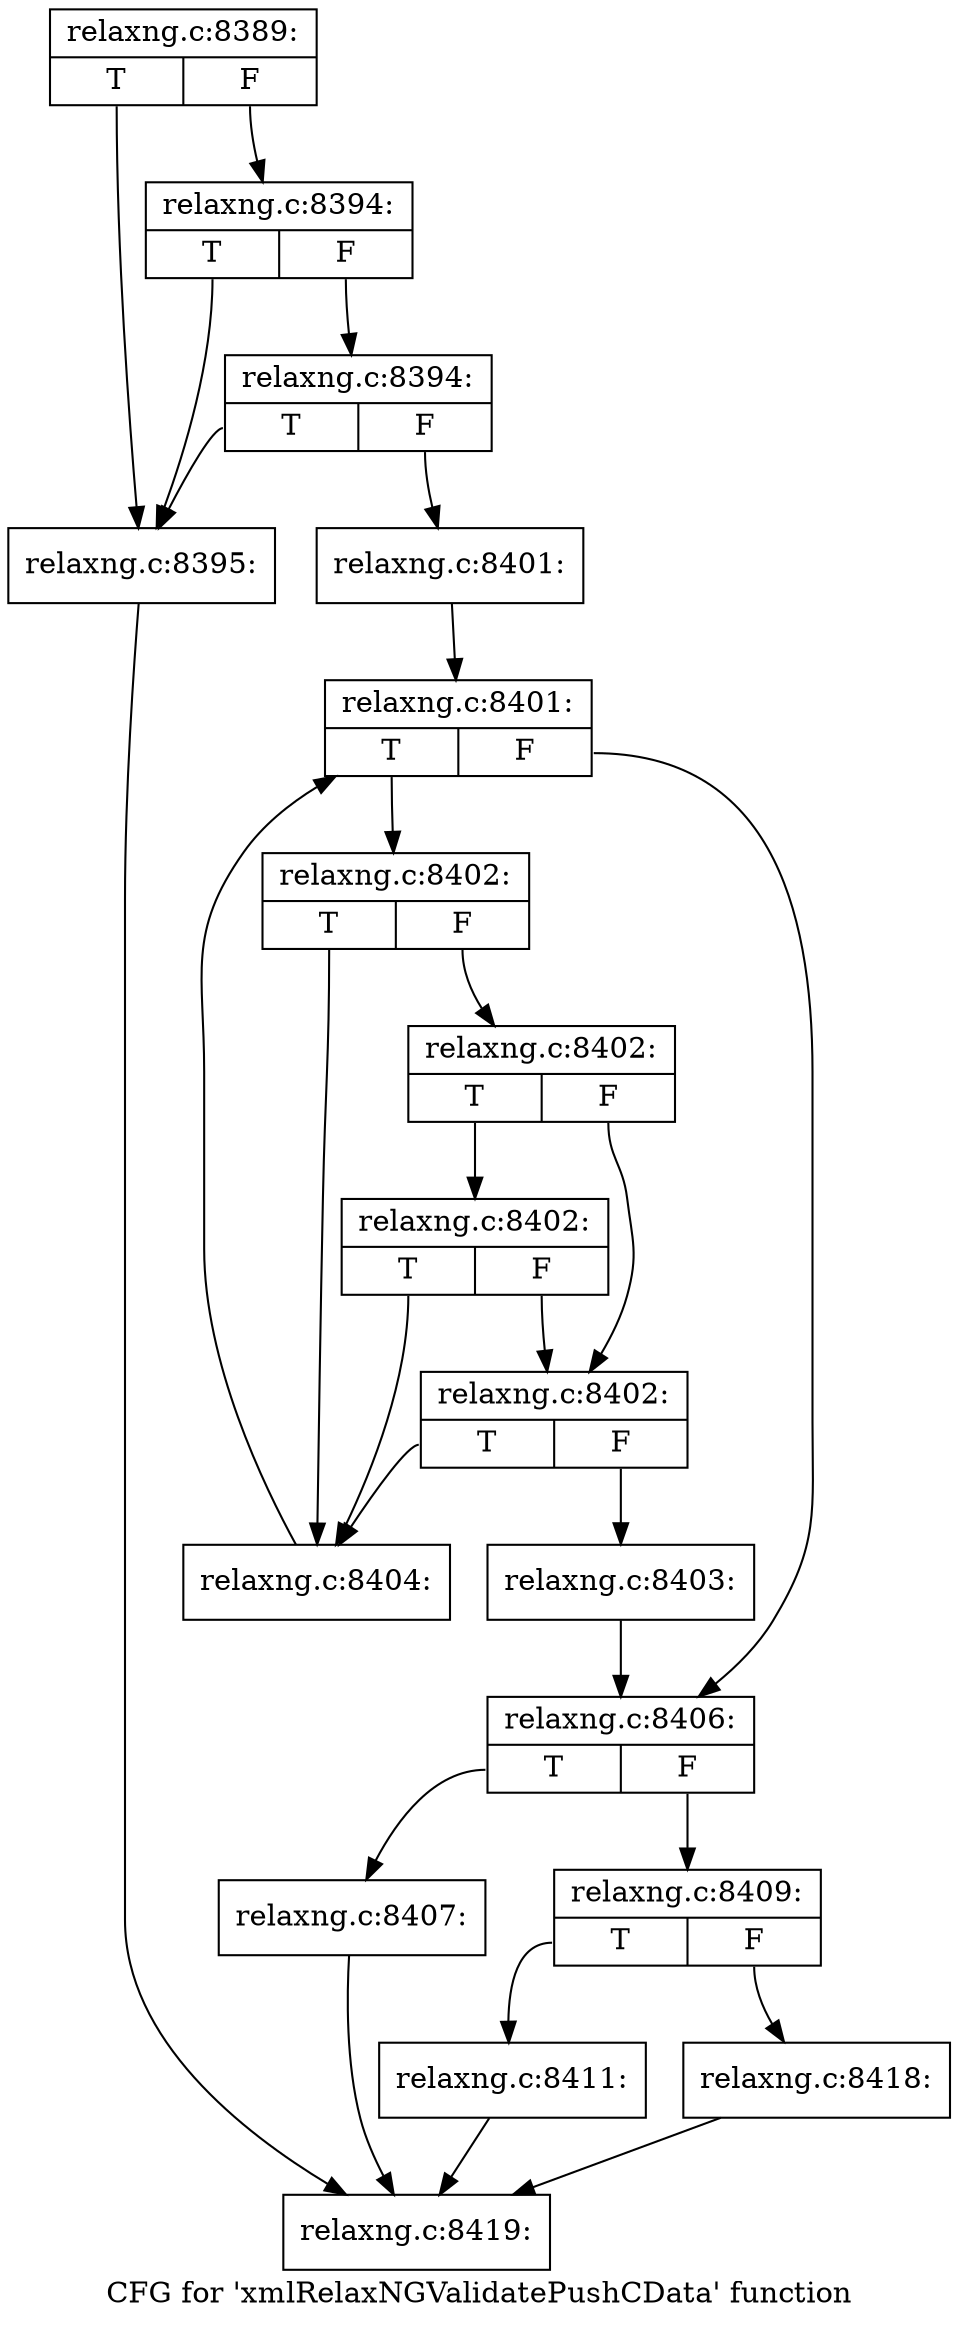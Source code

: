 digraph "CFG for 'xmlRelaxNGValidatePushCData' function" {
	label="CFG for 'xmlRelaxNGValidatePushCData' function";

	Node0x555e9c1b4780 [shape=record,label="{relaxng.c:8389:|{<s0>T|<s1>F}}"];
	Node0x555e9c1b4780:s0 -> Node0x555e9c1bf380;
	Node0x555e9c1b4780:s1 -> Node0x555e9c1bf4a0;
	Node0x555e9c1bf4a0 [shape=record,label="{relaxng.c:8394:|{<s0>T|<s1>F}}"];
	Node0x555e9c1bf4a0:s0 -> Node0x555e9c1bf380;
	Node0x555e9c1bf4a0:s1 -> Node0x555e9c1bf420;
	Node0x555e9c1bf420 [shape=record,label="{relaxng.c:8394:|{<s0>T|<s1>F}}"];
	Node0x555e9c1bf420:s0 -> Node0x555e9c1bf380;
	Node0x555e9c1bf420:s1 -> Node0x555e9c1bf3d0;
	Node0x555e9c1bf380 [shape=record,label="{relaxng.c:8395:}"];
	Node0x555e9c1bf380 -> Node0x555e9c1b74b0;
	Node0x555e9c1bf3d0 [shape=record,label="{relaxng.c:8401:}"];
	Node0x555e9c1bf3d0 -> Node0x555e9c1bfdc0;
	Node0x555e9c1bfdc0 [shape=record,label="{relaxng.c:8401:|{<s0>T|<s1>F}}"];
	Node0x555e9c1bfdc0:s0 -> Node0x555e9c1c0e00;
	Node0x555e9c1bfdc0:s1 -> Node0x555e9c1bffa0;
	Node0x555e9c1c0e00 [shape=record,label="{relaxng.c:8402:|{<s0>T|<s1>F}}"];
	Node0x555e9c1c0e00:s0 -> Node0x555e9c1c1040;
	Node0x555e9c1c0e00:s1 -> Node0x555e9c1c1110;
	Node0x555e9c1c1110 [shape=record,label="{relaxng.c:8402:|{<s0>T|<s1>F}}"];
	Node0x555e9c1c1110:s0 -> Node0x555e9c1c1310;
	Node0x555e9c1c1110:s1 -> Node0x555e9c1c1090;
	Node0x555e9c1c1310 [shape=record,label="{relaxng.c:8402:|{<s0>T|<s1>F}}"];
	Node0x555e9c1c1310:s0 -> Node0x555e9c1c1040;
	Node0x555e9c1c1310:s1 -> Node0x555e9c1c1090;
	Node0x555e9c1c1090 [shape=record,label="{relaxng.c:8402:|{<s0>T|<s1>F}}"];
	Node0x555e9c1c1090:s0 -> Node0x555e9c1c1040;
	Node0x555e9c1c1090:s1 -> Node0x555e9c1c0ff0;
	Node0x555e9c1c0ff0 [shape=record,label="{relaxng.c:8403:}"];
	Node0x555e9c1c0ff0 -> Node0x555e9c1bffa0;
	Node0x555e9c1c1040 [shape=record,label="{relaxng.c:8404:}"];
	Node0x555e9c1c1040 -> Node0x555e9c1bfdc0;
	Node0x555e9c1bffa0 [shape=record,label="{relaxng.c:8406:|{<s0>T|<s1>F}}"];
	Node0x555e9c1bffa0:s0 -> Node0x555e9c1c1d90;
	Node0x555e9c1bffa0:s1 -> Node0x555e9c1c1de0;
	Node0x555e9c1c1d90 [shape=record,label="{relaxng.c:8407:}"];
	Node0x555e9c1c1d90 -> Node0x555e9c1b74b0;
	Node0x555e9c1c1de0 [shape=record,label="{relaxng.c:8409:|{<s0>T|<s1>F}}"];
	Node0x555e9c1c1de0:s0 -> Node0x555e9c1c28e0;
	Node0x555e9c1c1de0:s1 -> Node0x555e9c1c2930;
	Node0x555e9c1c28e0 [shape=record,label="{relaxng.c:8411:}"];
	Node0x555e9c1c28e0 -> Node0x555e9c1b74b0;
	Node0x555e9c1c2930 [shape=record,label="{relaxng.c:8418:}"];
	Node0x555e9c1c2930 -> Node0x555e9c1b74b0;
	Node0x555e9c1b74b0 [shape=record,label="{relaxng.c:8419:}"];
}
